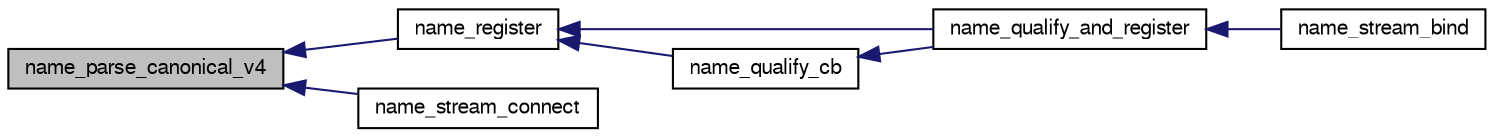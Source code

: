 digraph G
{
  edge [fontname="FreeSans",fontsize="10",labelfontname="FreeSans",labelfontsize="10"];
  node [fontname="FreeSans",fontsize="10",shape=record];
  rankdir=LR;
  Node1 [label="name_parse_canonical_v4",height=0.2,width=0.4,color="black", fillcolor="grey75", style="filled" fontcolor="black"];
  Node1 -> Node2 [dir=back,color="midnightblue",fontsize="10",style="solid",fontname="FreeSans"];
  Node2 [label="name_register",height=0.2,width=0.4,color="black", fillcolor="white", style="filled",URL="$af__name_8c.html#af7bcfb1b057d29df2729a1aad286c6ec"];
  Node2 -> Node3 [dir=back,color="midnightblue",fontsize="10",style="solid",fontname="FreeSans"];
  Node3 [label="name_qualify_and_register",height=0.2,width=0.4,color="black", fillcolor="white", style="filled",URL="$af__name_8c.html#a7b361fea06308c8ad46651ac195033b0"];
  Node3 -> Node4 [dir=back,color="midnightblue",fontsize="10",style="solid",fontname="FreeSans"];
  Node4 [label="name_stream_bind",height=0.2,width=0.4,color="black", fillcolor="white", style="filled",URL="$af__name_8c.html#a3a2adf5361993cef9bbe48178469714f"];
  Node2 -> Node5 [dir=back,color="midnightblue",fontsize="10",style="solid",fontname="FreeSans"];
  Node5 [label="name_qualify_cb",height=0.2,width=0.4,color="black", fillcolor="white", style="filled",URL="$af__name_8c.html#a2d725a6eb751e0f660eba52d2a76249b"];
  Node5 -> Node3 [dir=back,color="midnightblue",fontsize="10",style="solid",fontname="FreeSans"];
  Node1 -> Node6 [dir=back,color="midnightblue",fontsize="10",style="solid",fontname="FreeSans"];
  Node6 [label="name_stream_connect",height=0.2,width=0.4,color="black", fillcolor="white", style="filled",URL="$af__name_8c.html#a739a9be9b64d10189c9e88f6d28491ee"];
}
